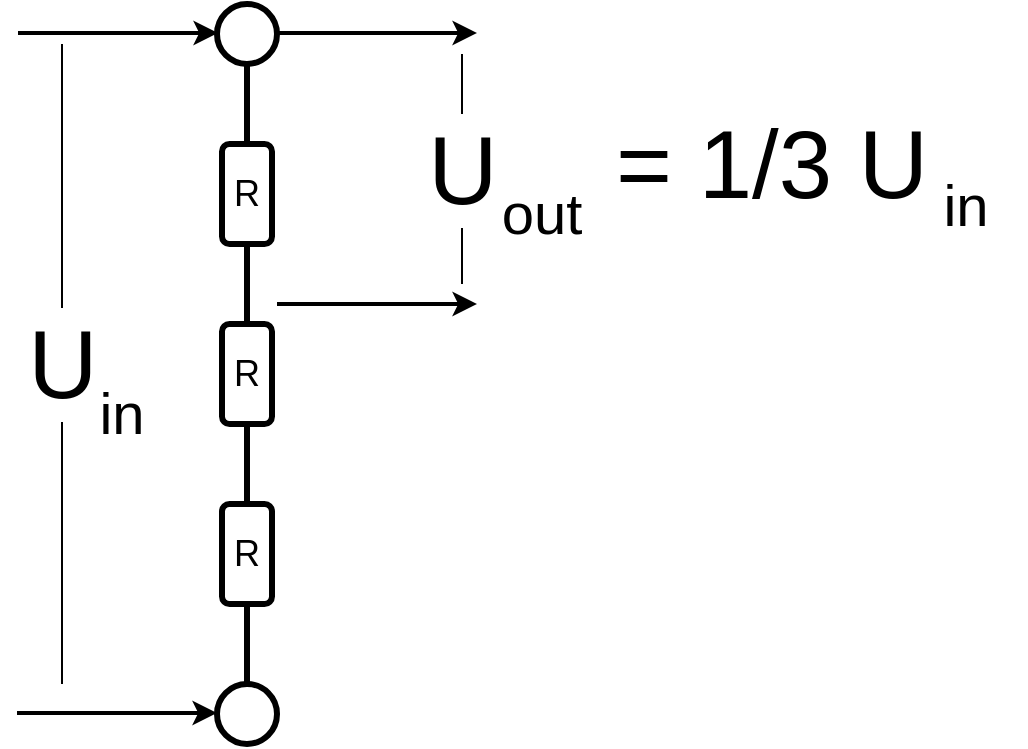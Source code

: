 <mxfile version="22.1.8" type="device">
  <diagram name="Страница — 1" id="9G72ihzQwqyIHw3OUWjC">
    <mxGraphModel dx="1216" dy="682" grid="1" gridSize="10" guides="1" tooltips="1" connect="1" arrows="1" fold="1" page="1" pageScale="1" pageWidth="827" pageHeight="1169" math="0" shadow="0">
      <root>
        <mxCell id="0" />
        <mxCell id="1" parent="0" />
        <mxCell id="YPCC1ya1gdilKeRm308H-3" style="edgeStyle=orthogonalEdgeStyle;rounded=0;orthogonalLoop=1;jettySize=auto;html=1;exitX=0.5;exitY=1;exitDx=0;exitDy=0;entryX=0.5;entryY=0;entryDx=0;entryDy=0;endArrow=none;endFill=0;strokeWidth=3;" edge="1" parent="1" source="YPCC1ya1gdilKeRm308H-1" target="YPCC1ya1gdilKeRm308H-2">
          <mxGeometry relative="1" as="geometry" />
        </mxCell>
        <mxCell id="YPCC1ya1gdilKeRm308H-1" value="" style="ellipse;whiteSpace=wrap;html=1;strokeWidth=3;" vertex="1" parent="1">
          <mxGeometry x="167.5" y="70" width="30" height="30" as="geometry" />
        </mxCell>
        <mxCell id="YPCC1ya1gdilKeRm308H-9" style="edgeStyle=orthogonalEdgeStyle;rounded=0;orthogonalLoop=1;jettySize=auto;html=1;exitX=0.5;exitY=1;exitDx=0;exitDy=0;endArrow=none;endFill=0;strokeWidth=3;" edge="1" parent="1" source="YPCC1ya1gdilKeRm308H-2" target="YPCC1ya1gdilKeRm308H-8">
          <mxGeometry relative="1" as="geometry" />
        </mxCell>
        <mxCell id="YPCC1ya1gdilKeRm308H-2" value="&lt;font style=&quot;font-size: 18px;&quot;&gt;R&lt;/font&gt;" style="rounded=1;whiteSpace=wrap;html=1;strokeWidth=3;" vertex="1" parent="1">
          <mxGeometry x="170" y="140" width="25" height="50" as="geometry" />
        </mxCell>
        <mxCell id="YPCC1ya1gdilKeRm308H-12" style="edgeStyle=orthogonalEdgeStyle;rounded=0;orthogonalLoop=1;jettySize=auto;html=1;exitX=0.5;exitY=1;exitDx=0;exitDy=0;entryX=0.5;entryY=0;entryDx=0;entryDy=0;endArrow=none;endFill=0;strokeWidth=3;" edge="1" parent="1" source="YPCC1ya1gdilKeRm308H-8" target="YPCC1ya1gdilKeRm308H-10">
          <mxGeometry relative="1" as="geometry" />
        </mxCell>
        <mxCell id="YPCC1ya1gdilKeRm308H-8" value="&lt;font style=&quot;font-size: 18px;&quot;&gt;R&lt;/font&gt;" style="rounded=1;whiteSpace=wrap;html=1;strokeWidth=3;" vertex="1" parent="1">
          <mxGeometry x="170" y="230" width="25" height="50" as="geometry" />
        </mxCell>
        <mxCell id="YPCC1ya1gdilKeRm308H-13" style="edgeStyle=orthogonalEdgeStyle;rounded=0;orthogonalLoop=1;jettySize=auto;html=1;exitX=0.5;exitY=1;exitDx=0;exitDy=0;endArrow=none;endFill=0;strokeWidth=3;" edge="1" parent="1" source="YPCC1ya1gdilKeRm308H-10" target="YPCC1ya1gdilKeRm308H-11">
          <mxGeometry relative="1" as="geometry" />
        </mxCell>
        <mxCell id="YPCC1ya1gdilKeRm308H-10" value="&lt;font style=&quot;font-size: 18px;&quot;&gt;R&lt;/font&gt;" style="rounded=1;whiteSpace=wrap;html=1;strokeWidth=3;" vertex="1" parent="1">
          <mxGeometry x="170" y="320" width="25" height="50" as="geometry" />
        </mxCell>
        <mxCell id="YPCC1ya1gdilKeRm308H-11" value="" style="ellipse;whiteSpace=wrap;html=1;strokeWidth=3;" vertex="1" parent="1">
          <mxGeometry x="167.5" y="410" width="30" height="30" as="geometry" />
        </mxCell>
        <mxCell id="YPCC1ya1gdilKeRm308H-17" value="" style="endArrow=classic;html=1;rounded=0;edgeStyle=orthogonalEdgeStyle;strokeWidth=2;" edge="1" parent="1">
          <mxGeometry relative="1" as="geometry">
            <mxPoint x="68" y="84.5" as="sourcePoint" />
            <mxPoint x="168" y="84.5" as="targetPoint" />
          </mxGeometry>
        </mxCell>
        <mxCell id="YPCC1ya1gdilKeRm308H-19" value="" style="endArrow=classic;html=1;rounded=0;edgeStyle=orthogonalEdgeStyle;strokeWidth=2;" edge="1" parent="1">
          <mxGeometry relative="1" as="geometry">
            <mxPoint x="67.5" y="424.5" as="sourcePoint" />
            <mxPoint x="167.5" y="424.5" as="targetPoint" />
          </mxGeometry>
        </mxCell>
        <mxCell id="YPCC1ya1gdilKeRm308H-20" value="" style="endArrow=none;html=1;rounded=0;edgeStyle=orthogonalEdgeStyle;endFill=0;" edge="1" parent="1">
          <mxGeometry relative="1" as="geometry">
            <mxPoint x="90" y="90" as="sourcePoint" />
            <mxPoint x="90" y="410" as="targetPoint" />
          </mxGeometry>
        </mxCell>
        <mxCell id="YPCC1ya1gdilKeRm308H-21" value="&lt;font style=&quot;font-size: 48px;&quot;&gt;U&lt;/font&gt;" style="edgeLabel;resizable=0;html=1;align=center;verticalAlign=middle;" connectable="0" vertex="1" parent="YPCC1ya1gdilKeRm308H-20">
          <mxGeometry relative="1" as="geometry" />
        </mxCell>
        <mxCell id="YPCC1ya1gdilKeRm308H-22" value="&lt;font style=&quot;font-size: 29px;&quot;&gt;in&lt;/font&gt;" style="text;html=1;strokeColor=none;fillColor=none;align=center;verticalAlign=middle;whiteSpace=wrap;rounded=0;" vertex="1" parent="1">
          <mxGeometry x="90" y="250" width="60" height="50" as="geometry" />
        </mxCell>
        <mxCell id="YPCC1ya1gdilKeRm308H-23" value="" style="endArrow=classic;html=1;rounded=0;edgeStyle=orthogonalEdgeStyle;strokeWidth=2;" edge="1" parent="1">
          <mxGeometry relative="1" as="geometry">
            <mxPoint x="197.5" y="84.5" as="sourcePoint" />
            <mxPoint x="297.5" y="84.5" as="targetPoint" />
          </mxGeometry>
        </mxCell>
        <mxCell id="YPCC1ya1gdilKeRm308H-24" value="" style="endArrow=classic;html=1;rounded=0;edgeStyle=orthogonalEdgeStyle;strokeWidth=2;" edge="1" parent="1">
          <mxGeometry relative="1" as="geometry">
            <mxPoint x="197.5" y="220" as="sourcePoint" />
            <mxPoint x="297.5" y="220" as="targetPoint" />
          </mxGeometry>
        </mxCell>
        <mxCell id="YPCC1ya1gdilKeRm308H-25" value="" style="endArrow=none;html=1;rounded=0;edgeStyle=orthogonalEdgeStyle;endFill=0;" edge="1" parent="1">
          <mxGeometry relative="1" as="geometry">
            <mxPoint x="290" y="95" as="sourcePoint" />
            <mxPoint x="290" y="210" as="targetPoint" />
          </mxGeometry>
        </mxCell>
        <mxCell id="YPCC1ya1gdilKeRm308H-26" value="&lt;font style=&quot;font-size: 48px;&quot;&gt;U&lt;/font&gt;" style="edgeLabel;resizable=0;html=1;align=center;verticalAlign=middle;" connectable="0" vertex="1" parent="YPCC1ya1gdilKeRm308H-25">
          <mxGeometry relative="1" as="geometry" />
        </mxCell>
        <mxCell id="YPCC1ya1gdilKeRm308H-27" value="&lt;span style=&quot;font-size: 29px;&quot;&gt;out&lt;/span&gt;" style="text;html=1;strokeColor=none;fillColor=none;align=center;verticalAlign=middle;whiteSpace=wrap;rounded=0;" vertex="1" parent="1">
          <mxGeometry x="300" y="150" width="60" height="50" as="geometry" />
        </mxCell>
        <mxCell id="YPCC1ya1gdilKeRm308H-28" value="&lt;font style=&quot;font-size: 48px;&quot;&gt;= 1/3 U&lt;/font&gt;" style="text;html=1;strokeColor=none;fillColor=none;align=center;verticalAlign=middle;whiteSpace=wrap;rounded=0;" vertex="1" parent="1">
          <mxGeometry x="350" y="150" width="190" as="geometry" />
        </mxCell>
        <mxCell id="YPCC1ya1gdilKeRm308H-29" value="&lt;span style=&quot;font-size: 29px;&quot;&gt;in&lt;/span&gt;" style="text;html=1;strokeColor=none;fillColor=none;align=center;verticalAlign=middle;whiteSpace=wrap;rounded=0;" vertex="1" parent="1">
          <mxGeometry x="512" y="146" width="60" height="50" as="geometry" />
        </mxCell>
      </root>
    </mxGraphModel>
  </diagram>
</mxfile>
